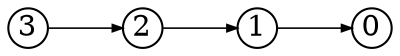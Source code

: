 digraph{
  rankdir=LR
  node [shape=circle,fixedsize=true,width=.26]
  edge [penwidth=0.75,arrowsize=0.5]
  3 -> {2}
  2 -> {1}
  1 -> {0}
}
